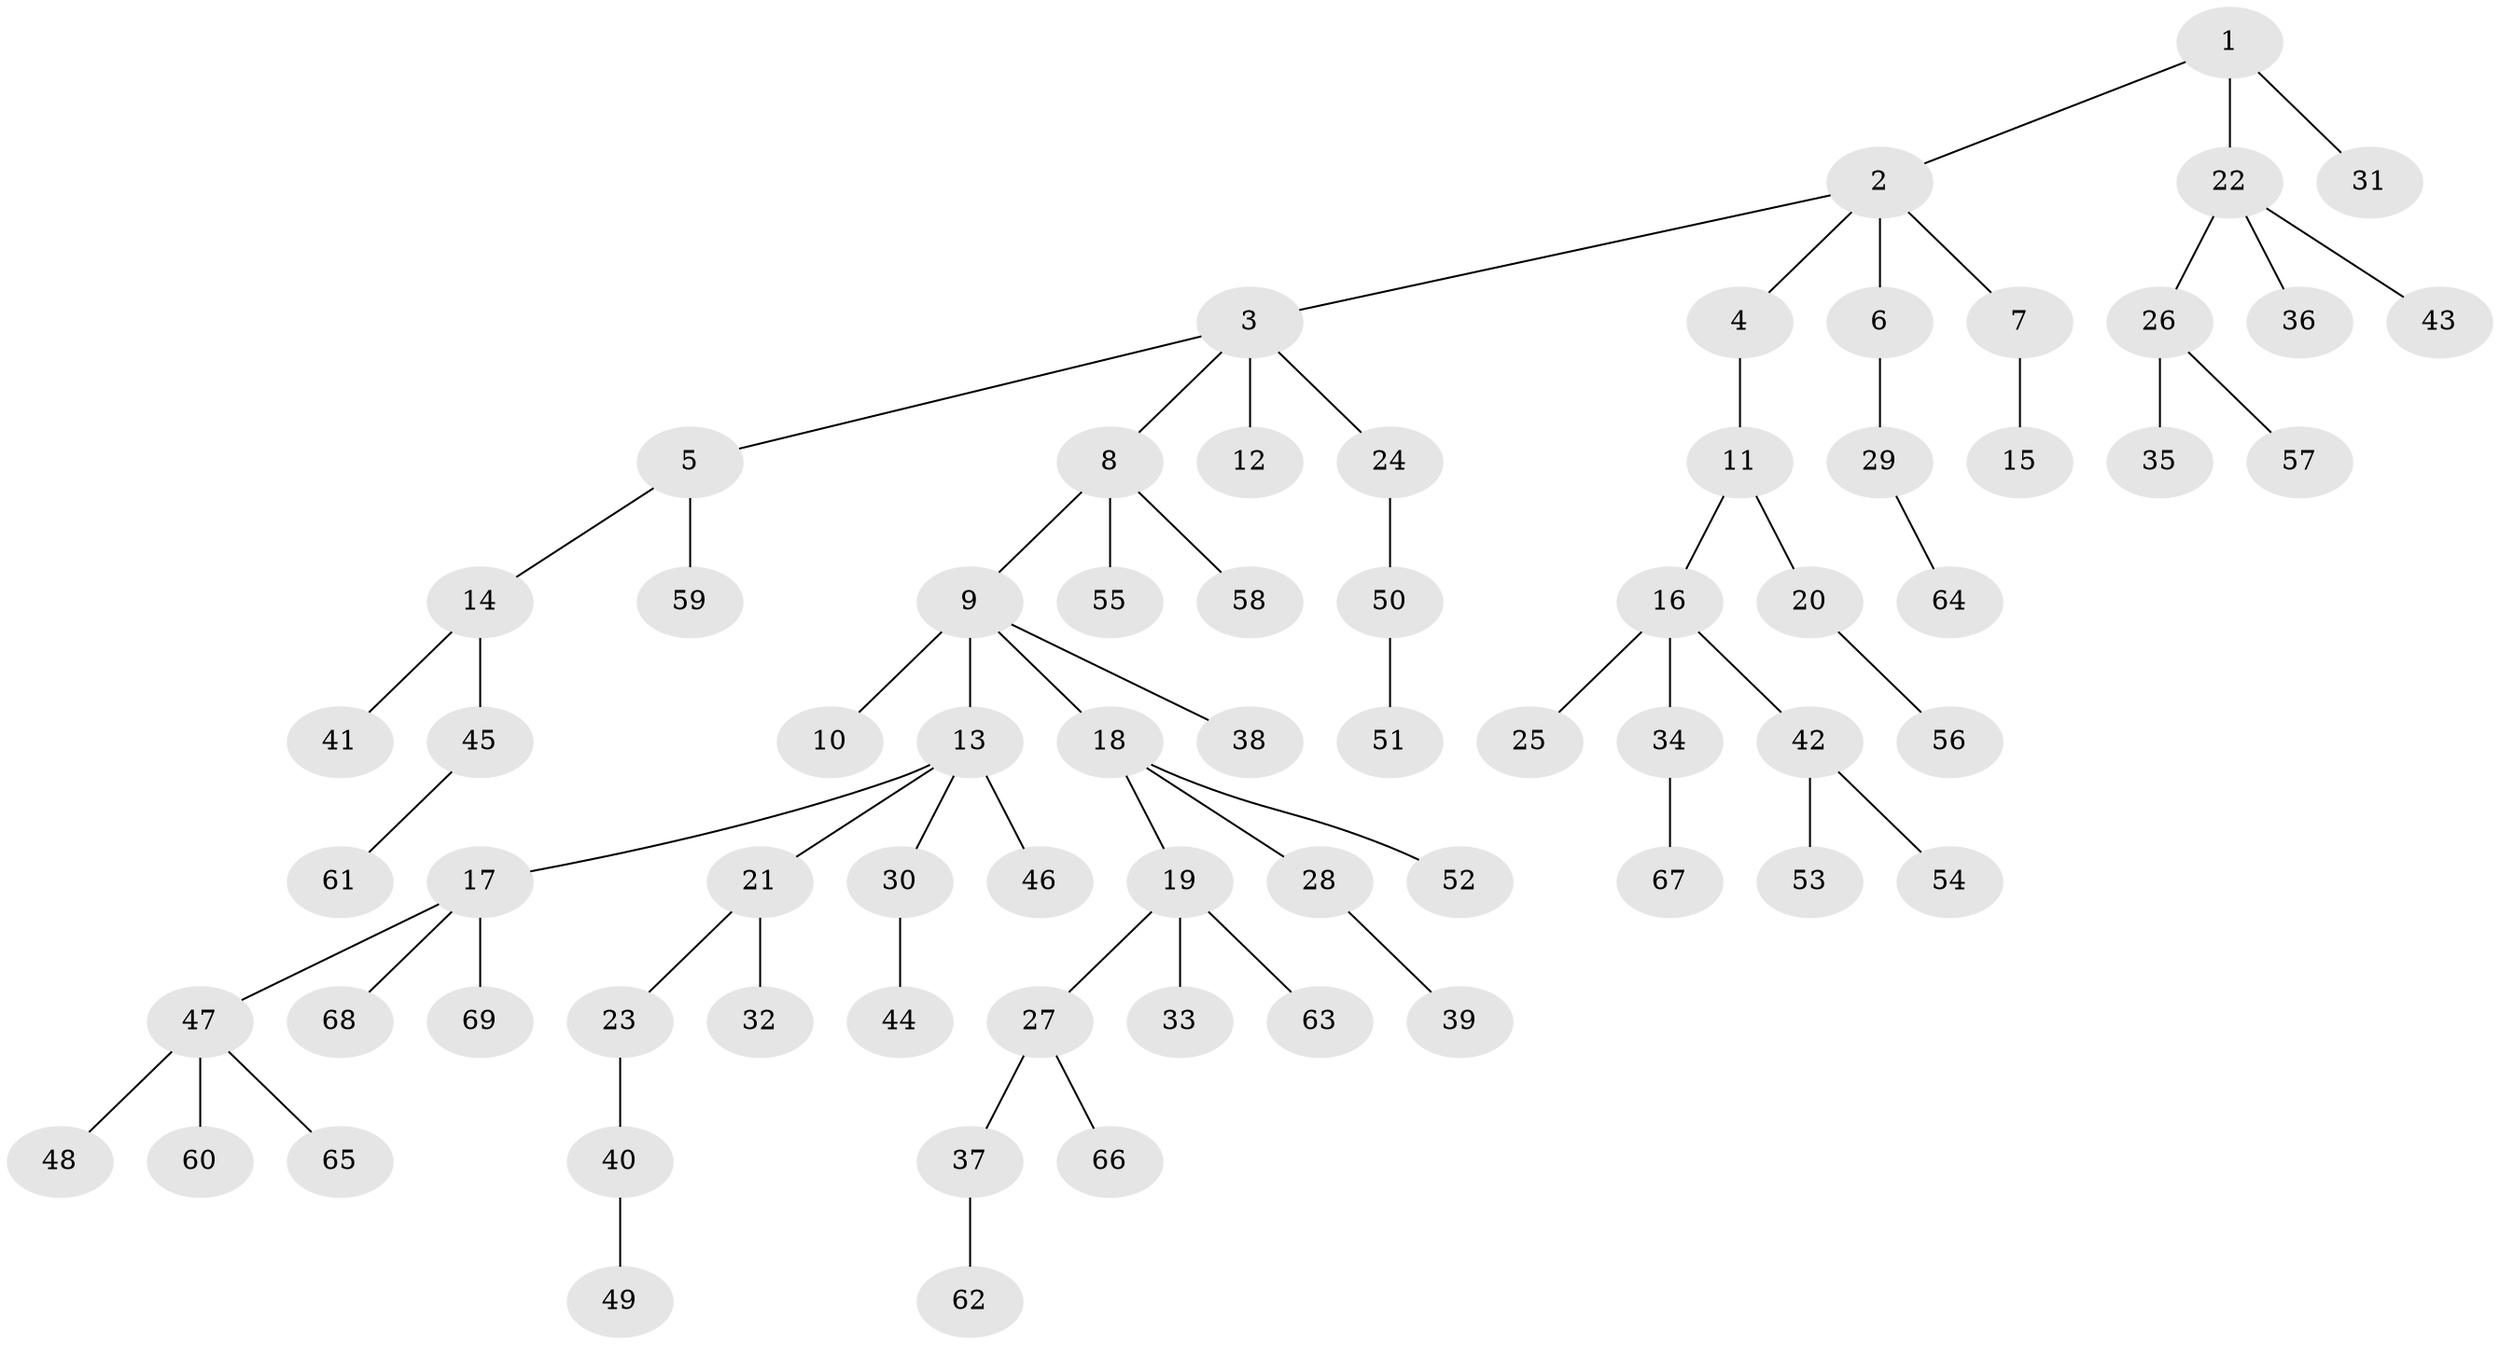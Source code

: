 // coarse degree distribution, {2: 0.1, 1: 0.85, 17: 0.05}
// Generated by graph-tools (version 1.1) at 2025/57/03/04/25 21:57:11]
// undirected, 69 vertices, 68 edges
graph export_dot {
graph [start="1"]
  node [color=gray90,style=filled];
  1;
  2;
  3;
  4;
  5;
  6;
  7;
  8;
  9;
  10;
  11;
  12;
  13;
  14;
  15;
  16;
  17;
  18;
  19;
  20;
  21;
  22;
  23;
  24;
  25;
  26;
  27;
  28;
  29;
  30;
  31;
  32;
  33;
  34;
  35;
  36;
  37;
  38;
  39;
  40;
  41;
  42;
  43;
  44;
  45;
  46;
  47;
  48;
  49;
  50;
  51;
  52;
  53;
  54;
  55;
  56;
  57;
  58;
  59;
  60;
  61;
  62;
  63;
  64;
  65;
  66;
  67;
  68;
  69;
  1 -- 2;
  1 -- 22;
  1 -- 31;
  2 -- 3;
  2 -- 4;
  2 -- 6;
  2 -- 7;
  3 -- 5;
  3 -- 8;
  3 -- 12;
  3 -- 24;
  4 -- 11;
  5 -- 14;
  5 -- 59;
  6 -- 29;
  7 -- 15;
  8 -- 9;
  8 -- 55;
  8 -- 58;
  9 -- 10;
  9 -- 13;
  9 -- 18;
  9 -- 38;
  11 -- 16;
  11 -- 20;
  13 -- 17;
  13 -- 21;
  13 -- 30;
  13 -- 46;
  14 -- 41;
  14 -- 45;
  16 -- 25;
  16 -- 34;
  16 -- 42;
  17 -- 47;
  17 -- 68;
  17 -- 69;
  18 -- 19;
  18 -- 28;
  18 -- 52;
  19 -- 27;
  19 -- 33;
  19 -- 63;
  20 -- 56;
  21 -- 23;
  21 -- 32;
  22 -- 26;
  22 -- 36;
  22 -- 43;
  23 -- 40;
  24 -- 50;
  26 -- 35;
  26 -- 57;
  27 -- 37;
  27 -- 66;
  28 -- 39;
  29 -- 64;
  30 -- 44;
  34 -- 67;
  37 -- 62;
  40 -- 49;
  42 -- 53;
  42 -- 54;
  45 -- 61;
  47 -- 48;
  47 -- 60;
  47 -- 65;
  50 -- 51;
}
